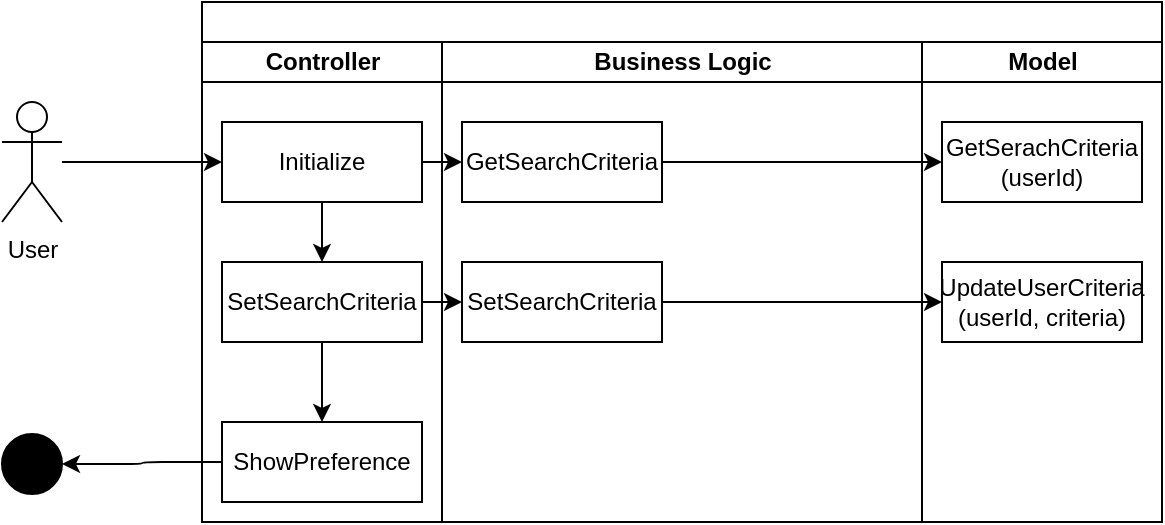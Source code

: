 <mxfile>
    <diagram id="tRai67khdU9_GFUSejPN" name="Page-1">
        <mxGraphModel dx="744" dy="471" grid="1" gridSize="10" guides="1" tooltips="1" connect="1" arrows="1" fold="1" page="1" pageScale="1" pageWidth="850" pageHeight="1100" math="0" shadow="0">
            <root>
                <mxCell id="0"/>
                <mxCell id="1" parent="0"/>
                <mxCell id="2" value="" style="swimlane;childLayout=stackLayout;resizeParent=1;resizeParentMax=0;startSize=20;html=1;" parent="1" vertex="1">
                    <mxGeometry x="230" y="100" width="480" height="260" as="geometry"/>
                </mxCell>
                <mxCell id="3" value="Controller" style="swimlane;startSize=20;html=1;" parent="2" vertex="1">
                    <mxGeometry y="20" width="120" height="240" as="geometry"/>
                </mxCell>
                <mxCell id="4" value="" style="edgeStyle=none;html=1;" parent="3" source="5" target="7" edge="1">
                    <mxGeometry relative="1" as="geometry"/>
                </mxCell>
                <mxCell id="5" value="Initialize" style="rounded=0;whiteSpace=wrap;html=1;" parent="3" vertex="1">
                    <mxGeometry x="10" y="40" width="100" height="40" as="geometry"/>
                </mxCell>
                <mxCell id="6" value="" style="edgeStyle=orthogonalEdgeStyle;html=1;fontSize=15;" parent="3" source="7" target="8" edge="1">
                    <mxGeometry relative="1" as="geometry"/>
                </mxCell>
                <mxCell id="7" value="SetSearchCriteria" style="rounded=0;whiteSpace=wrap;html=1;" parent="3" vertex="1">
                    <mxGeometry x="10.0" y="110" width="100" height="40" as="geometry"/>
                </mxCell>
                <mxCell id="8" value="ShowPreference" style="rounded=0;whiteSpace=wrap;html=1;" parent="3" vertex="1">
                    <mxGeometry x="10.0" y="190" width="100" height="40" as="geometry"/>
                </mxCell>
                <mxCell id="9" value="Business Logic" style="swimlane;startSize=20;html=1;" parent="2" vertex="1">
                    <mxGeometry x="120" y="20" width="240" height="240" as="geometry"/>
                </mxCell>
                <mxCell id="10" value="SetSearchCriteria" style="rounded=0;whiteSpace=wrap;html=1;" parent="9" vertex="1">
                    <mxGeometry x="10.0" y="110" width="100" height="40" as="geometry"/>
                </mxCell>
                <mxCell id="19" value="GetSearchCriteria" style="rounded=0;whiteSpace=wrap;html=1;" parent="9" vertex="1">
                    <mxGeometry x="10.0" y="40" width="100" height="40" as="geometry"/>
                </mxCell>
                <mxCell id="11" value="Model" style="swimlane;startSize=20;html=1;" parent="2" vertex="1">
                    <mxGeometry x="360" y="20" width="120" height="240" as="geometry"/>
                </mxCell>
                <mxCell id="12" value="UpdateUserCriteria&lt;br&gt;(userId, criteria)" style="rounded=0;whiteSpace=wrap;html=1;" parent="11" vertex="1">
                    <mxGeometry x="10.0" y="110" width="100" height="40" as="geometry"/>
                </mxCell>
                <mxCell id="21" value="GetSerachCriteria&lt;br&gt;(userId)" style="rounded=0;whiteSpace=wrap;html=1;" parent="11" vertex="1">
                    <mxGeometry x="10.0" y="40" width="100" height="40" as="geometry"/>
                </mxCell>
                <mxCell id="13" value="" style="edgeStyle=none;html=1;" parent="2" source="7" target="10" edge="1">
                    <mxGeometry relative="1" as="geometry"/>
                </mxCell>
                <mxCell id="14" style="edgeStyle=none;html=1;" parent="2" source="10" target="12" edge="1">
                    <mxGeometry relative="1" as="geometry"/>
                </mxCell>
                <mxCell id="20" value="" style="edgeStyle=none;html=1;" parent="2" source="5" target="19" edge="1">
                    <mxGeometry relative="1" as="geometry"/>
                </mxCell>
                <mxCell id="22" value="" style="edgeStyle=none;html=1;" parent="2" source="19" target="21" edge="1">
                    <mxGeometry relative="1" as="geometry"/>
                </mxCell>
                <mxCell id="15" style="edgeStyle=none;html=1;" parent="1" source="16" target="5" edge="1">
                    <mxGeometry relative="1" as="geometry"/>
                </mxCell>
                <mxCell id="16" value="User" style="shape=umlActor;verticalLabelPosition=bottom;verticalAlign=top;html=1;outlineConnect=0;" parent="1" vertex="1">
                    <mxGeometry x="130" y="150" width="30" height="60" as="geometry"/>
                </mxCell>
                <mxCell id="17" value="" style="ellipse;fillColor=strokeColor;fontSize=15;" parent="1" vertex="1">
                    <mxGeometry x="130" y="316" width="30" height="30" as="geometry"/>
                </mxCell>
                <mxCell id="18" style="edgeStyle=orthogonalEdgeStyle;html=1;fontSize=15;" parent="1" source="8" target="17" edge="1">
                    <mxGeometry relative="1" as="geometry"/>
                </mxCell>
            </root>
        </mxGraphModel>
    </diagram>
</mxfile>